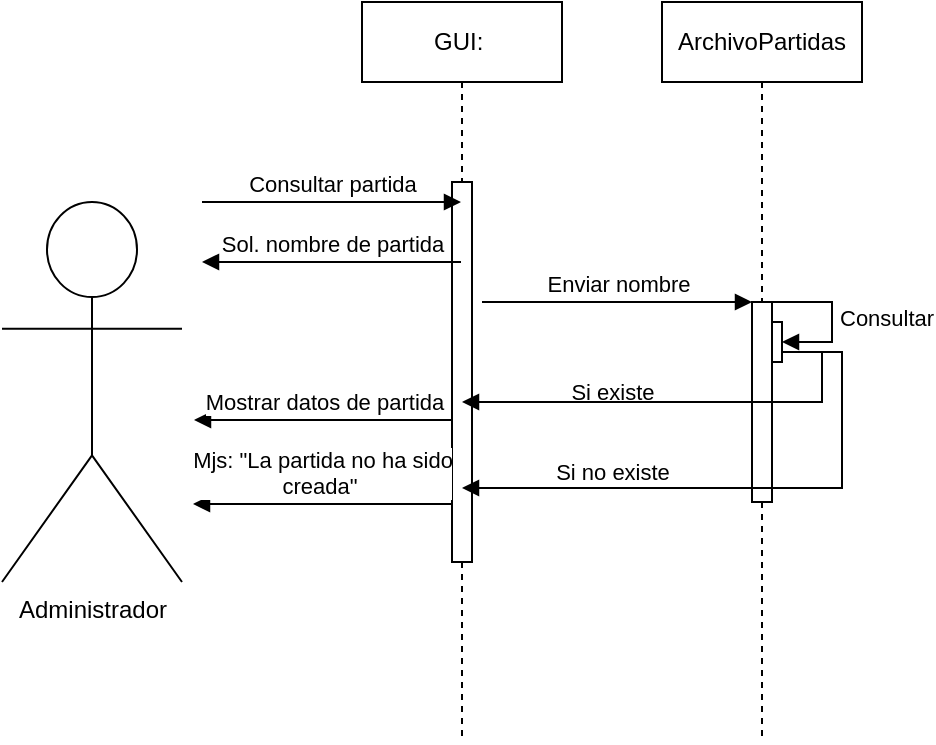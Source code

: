<mxfile version="20.8.16" type="device" pages="7"><diagram id="Clo9mSddpGwU2wwYOKJz" name="Visualizar Estadistica de Partidas - Secuencia"><mxGraphModel dx="1104" dy="526" grid="1" gridSize="10" guides="1" tooltips="1" connect="1" arrows="1" fold="1" page="1" pageScale="1" pageWidth="500" pageHeight="500" math="0" shadow="0"><root><mxCell id="0"/><mxCell id="1" parent="0"/><mxCell id="7xSINCxkCGLBKef6Iald-1" value="Administrador" style="shape=umlActor;verticalLabelPosition=bottom;verticalAlign=top;html=1;outlineConnect=0;" parent="1" vertex="1"><mxGeometry x="20" y="140" width="90" height="190" as="geometry"/></mxCell><mxCell id="7xSINCxkCGLBKef6Iald-3" value="ArchivoPartidas" style="shape=umlLifeline;perimeter=lifelinePerimeter;whiteSpace=wrap;html=1;container=1;collapsible=0;recursiveResize=0;outlineConnect=0;" parent="1" vertex="1"><mxGeometry x="350" y="40" width="100" height="370" as="geometry"/></mxCell><mxCell id="-cNBJDUmY8PVc54I6YB3-1" value="" style="html=1;points=[];perimeter=orthogonalPerimeter;" parent="7xSINCxkCGLBKef6Iald-3" vertex="1"><mxGeometry x="45" y="150" width="10" height="100" as="geometry"/></mxCell><mxCell id="-cNBJDUmY8PVc54I6YB3-2" value="Enviar nombre" style="html=1;verticalAlign=bottom;endArrow=block;entryX=0;entryY=0;rounded=0;" parent="7xSINCxkCGLBKef6Iald-3" target="-cNBJDUmY8PVc54I6YB3-1" edge="1"><mxGeometry relative="1" as="geometry"><mxPoint x="-90" y="150" as="sourcePoint"/></mxGeometry></mxCell><mxCell id="-cNBJDUmY8PVc54I6YB3-6" value="Consultar" style="edgeStyle=orthogonalEdgeStyle;html=1;align=left;spacingLeft=2;endArrow=block;rounded=0;entryX=1;entryY=0;" parent="7xSINCxkCGLBKef6Iald-3" edge="1"><mxGeometry relative="1" as="geometry"><mxPoint x="55" y="150.0" as="sourcePoint"/><Array as="points"><mxPoint x="85" y="150"/></Array><mxPoint x="60" y="170.0" as="targetPoint"/></mxGeometry></mxCell><mxCell id="-cNBJDUmY8PVc54I6YB3-13" value="" style="rounded=0;whiteSpace=wrap;html=1;" parent="7xSINCxkCGLBKef6Iald-3" vertex="1"><mxGeometry x="55" y="160" width="5" height="20" as="geometry"/></mxCell><mxCell id="7xSINCxkCGLBKef6Iald-4" value="GUI:&amp;nbsp;" style="shape=umlLifeline;perimeter=lifelinePerimeter;whiteSpace=wrap;html=1;container=1;collapsible=0;recursiveResize=0;outlineConnect=0;" parent="1" vertex="1"><mxGeometry x="200" y="40" width="100" height="370" as="geometry"/></mxCell><mxCell id="-cNBJDUmY8PVc54I6YB3-18" value="" style="html=1;points=[];perimeter=orthogonalPerimeter;" parent="7xSINCxkCGLBKef6Iald-4" vertex="1"><mxGeometry x="45" y="90" width="10" height="190" as="geometry"/></mxCell><mxCell id="-cNBJDUmY8PVc54I6YB3-24" value="Mjs: &quot;La partida no ha sido &lt;br&gt;creada&quot;&amp;nbsp;" style="html=1;verticalAlign=bottom;endArrow=block;rounded=0;" parent="7xSINCxkCGLBKef6Iald-4" edge="1"><mxGeometry width="80" relative="1" as="geometry"><mxPoint x="45" y="251" as="sourcePoint"/><mxPoint x="-84.5" y="251" as="targetPoint"/></mxGeometry></mxCell><mxCell id="-cNBJDUmY8PVc54I6YB3-19" value="Consultar partida" style="html=1;verticalAlign=bottom;endArrow=block;rounded=0;" parent="1" target="7xSINCxkCGLBKef6Iald-4" edge="1"><mxGeometry width="80" relative="1" as="geometry"><mxPoint x="120" y="140" as="sourcePoint"/><mxPoint x="300" y="190" as="targetPoint"/></mxGeometry></mxCell><mxCell id="-cNBJDUmY8PVc54I6YB3-21" value="Sol. nombre de partida" style="html=1;verticalAlign=bottom;endArrow=block;rounded=0;" parent="1" source="7xSINCxkCGLBKef6Iald-4" edge="1"><mxGeometry width="80" relative="1" as="geometry"><mxPoint x="150" y="210" as="sourcePoint"/><mxPoint x="120" y="170" as="targetPoint"/></mxGeometry></mxCell><mxCell id="-cNBJDUmY8PVc54I6YB3-25" value="Mostrar datos de partida" style="html=1;verticalAlign=bottom;endArrow=block;rounded=0;" parent="1" edge="1"><mxGeometry width="80" relative="1" as="geometry"><mxPoint x="245.5" y="249" as="sourcePoint"/><mxPoint x="116" y="249" as="targetPoint"/></mxGeometry></mxCell><mxCell id="-cNBJDUmY8PVc54I6YB3-22" value="" style="edgeStyle=orthogonalEdgeStyle;html=1;align=left;spacingLeft=2;endArrow=block;rounded=0;exitX=1;exitY=0.75;exitDx=0;exitDy=0;" parent="1" source="-cNBJDUmY8PVc54I6YB3-13" target="7xSINCxkCGLBKef6Iald-4" edge="1"><mxGeometry relative="1" as="geometry"><mxPoint x="415" y="260.0" as="sourcePoint"/><Array as="points"><mxPoint x="430" y="215"/><mxPoint x="430" y="240"/></Array><mxPoint x="220" y="240" as="targetPoint"/></mxGeometry></mxCell><mxCell id="-cNBJDUmY8PVc54I6YB3-23" value="" style="edgeStyle=orthogonalEdgeStyle;html=1;align=left;spacingLeft=2;endArrow=block;rounded=0;exitX=1;exitY=0.75;exitDx=0;exitDy=0;" parent="1" source="-cNBJDUmY8PVc54I6YB3-13" target="7xSINCxkCGLBKef6Iald-4" edge="1"><mxGeometry relative="1" as="geometry"><mxPoint x="420" y="225" as="sourcePoint"/><Array as="points"><mxPoint x="440" y="215"/><mxPoint x="440" y="283"/></Array><mxPoint x="414.61" y="249.7" as="targetPoint"/></mxGeometry></mxCell><mxCell id="r8a2EO2EG6u84M7haPIO-1" value="Si existe" style="text;html=1;align=center;verticalAlign=middle;resizable=0;points=[];autosize=1;strokeColor=none;fillColor=none;fontSize=11;" parent="1" vertex="1"><mxGeometry x="290" y="220" width="70" height="30" as="geometry"/></mxCell><mxCell id="r8a2EO2EG6u84M7haPIO-2" value="Si no existe" style="text;html=1;align=center;verticalAlign=middle;resizable=0;points=[];autosize=1;strokeColor=none;fillColor=none;fontSize=11;" parent="1" vertex="1"><mxGeometry x="285" y="260" width="80" height="30" as="geometry"/></mxCell></root></mxGraphModel></diagram><diagram name="Modificar Partida - Secuencia" id="erJST274RtpUXI_EBcGN"><mxGraphModel dx="1316" dy="560" grid="1" gridSize="10" guides="1" tooltips="1" connect="1" arrows="1" fold="1" page="1" pageScale="1" pageWidth="600" pageHeight="900" math="0" shadow="0"><root><mxCell id="g8kBheFQq-I0m1VPqzyM-0"/><mxCell id="g8kBheFQq-I0m1VPqzyM-1" parent="g8kBheFQq-I0m1VPqzyM-0"/><mxCell id="kr9YM4RHfHnG5RFRe6Sm-21" value="" style="html=1;verticalAlign=bottom;endArrow=block;rounded=0;" parent="g8kBheFQq-I0m1VPqzyM-1" edge="1"><mxGeometry width="80" relative="1" as="geometry"><mxPoint x="249.5" y="489.49" as="sourcePoint"/><mxPoint x="120" y="489.49" as="targetPoint"/></mxGeometry></mxCell><mxCell id="N5EWVDefDgc9QIVaY4-y-0" value="Administrador" style="shape=umlActor;verticalLabelPosition=bottom;verticalAlign=top;html=1;outlineConnect=0;" parent="g8kBheFQq-I0m1VPqzyM-1" vertex="1"><mxGeometry x="20" y="140" width="90" height="190" as="geometry"/></mxCell><mxCell id="N5EWVDefDgc9QIVaY4-y-1" value="PanelJuego" style="shape=umlLifeline;perimeter=lifelinePerimeter;whiteSpace=wrap;html=1;container=1;collapsible=0;recursiveResize=0;outlineConnect=0;" parent="g8kBheFQq-I0m1VPqzyM-1" vertex="1"><mxGeometry x="350" y="40" width="100" height="590" as="geometry"/></mxCell><mxCell id="N5EWVDefDgc9QIVaY4-y-2" value="" style="html=1;points=[];perimeter=orthogonalPerimeter;" parent="N5EWVDefDgc9QIVaY4-y-1" vertex="1"><mxGeometry x="45" y="150" width="10" height="100" as="geometry"/></mxCell><mxCell id="N5EWVDefDgc9QIVaY4-y-3" value="Enviar nombre" style="html=1;verticalAlign=bottom;endArrow=block;entryX=0;entryY=0;rounded=0;" parent="N5EWVDefDgc9QIVaY4-y-1" target="N5EWVDefDgc9QIVaY4-y-2" edge="1"><mxGeometry relative="1" as="geometry"><mxPoint x="-90" y="150" as="sourcePoint"/></mxGeometry></mxCell><mxCell id="N5EWVDefDgc9QIVaY4-y-4" value="Consultar" style="edgeStyle=orthogonalEdgeStyle;html=1;align=left;spacingLeft=2;endArrow=block;rounded=0;entryX=1;entryY=0;" parent="N5EWVDefDgc9QIVaY4-y-1" edge="1"><mxGeometry relative="1" as="geometry"><mxPoint x="55" y="150.0" as="sourcePoint"/><Array as="points"><mxPoint x="85" y="150"/></Array><mxPoint x="60" y="170.0" as="targetPoint"/></mxGeometry></mxCell><mxCell id="N5EWVDefDgc9QIVaY4-y-5" value="" style="rounded=0;whiteSpace=wrap;html=1;" parent="N5EWVDefDgc9QIVaY4-y-1" vertex="1"><mxGeometry x="55" y="160" width="5" height="20" as="geometry"/></mxCell><mxCell id="N5EWVDefDgc9QIVaY4-y-6" value="GUI:&amp;nbsp;" style="shape=umlLifeline;perimeter=lifelinePerimeter;whiteSpace=wrap;html=1;container=1;collapsible=0;recursiveResize=0;outlineConnect=0;" parent="g8kBheFQq-I0m1VPqzyM-1" vertex="1"><mxGeometry x="200" y="40" width="100" height="580" as="geometry"/></mxCell><mxCell id="N5EWVDefDgc9QIVaY4-y-8" value="Mjs: &quot;La partida no se &lt;br&gt;ha creado&quot;&amp;nbsp;" style="html=1;verticalAlign=bottom;endArrow=block;rounded=0;" parent="N5EWVDefDgc9QIVaY4-y-6" edge="1"><mxGeometry width="80" relative="1" as="geometry"><mxPoint x="45" y="251" as="sourcePoint"/><mxPoint x="-84.5" y="251" as="targetPoint"/></mxGeometry></mxCell><mxCell id="N5EWVDefDgc9QIVaY4-y-7" value="" style="html=1;points=[];perimeter=orthogonalPerimeter;" parent="N5EWVDefDgc9QIVaY4-y-6" vertex="1"><mxGeometry x="45" y="180" width="10" height="340" as="geometry"/></mxCell><mxCell id="N5EWVDefDgc9QIVaY4-y-9" value="Consultar partida" style="html=1;verticalAlign=bottom;endArrow=block;rounded=0;" parent="g8kBheFQq-I0m1VPqzyM-1" target="N5EWVDefDgc9QIVaY4-y-6" edge="1"><mxGeometry width="80" relative="1" as="geometry"><mxPoint x="120" y="140" as="sourcePoint"/><mxPoint x="300" y="190" as="targetPoint"/></mxGeometry></mxCell><mxCell id="N5EWVDefDgc9QIVaY4-y-10" value="Sol. nombre de partida" style="html=1;verticalAlign=bottom;endArrow=block;rounded=0;" parent="g8kBheFQq-I0m1VPqzyM-1" source="N5EWVDefDgc9QIVaY4-y-6" edge="1"><mxGeometry width="80" relative="1" as="geometry"><mxPoint x="150" y="210" as="sourcePoint"/><mxPoint x="120" y="170" as="targetPoint"/></mxGeometry></mxCell><mxCell id="N5EWVDefDgc9QIVaY4-y-11" value="Mostrar datos de partida" style="html=1;verticalAlign=bottom;endArrow=block;rounded=0;" parent="g8kBheFQq-I0m1VPqzyM-1" edge="1"><mxGeometry width="80" relative="1" as="geometry"><mxPoint x="245.5" y="249" as="sourcePoint"/><mxPoint x="116" y="249" as="targetPoint"/></mxGeometry></mxCell><mxCell id="N5EWVDefDgc9QIVaY4-y-12" value="" style="edgeStyle=orthogonalEdgeStyle;html=1;align=left;spacingLeft=2;endArrow=block;rounded=0;exitX=1;exitY=0.75;exitDx=0;exitDy=0;" parent="g8kBheFQq-I0m1VPqzyM-1" source="N5EWVDefDgc9QIVaY4-y-5" target="N5EWVDefDgc9QIVaY4-y-6" edge="1"><mxGeometry relative="1" as="geometry"><mxPoint x="415" y="260.0" as="sourcePoint"/><Array as="points"><mxPoint x="430" y="215"/><mxPoint x="430" y="240"/></Array><mxPoint x="220" y="240" as="targetPoint"/></mxGeometry></mxCell><mxCell id="N5EWVDefDgc9QIVaY4-y-13" value="" style="edgeStyle=orthogonalEdgeStyle;html=1;align=left;spacingLeft=2;endArrow=block;rounded=0;exitX=1;exitY=0.75;exitDx=0;exitDy=0;" parent="g8kBheFQq-I0m1VPqzyM-1" source="N5EWVDefDgc9QIVaY4-y-5" target="N5EWVDefDgc9QIVaY4-y-6" edge="1"><mxGeometry relative="1" as="geometry"><mxPoint x="420" y="225" as="sourcePoint"/><Array as="points"><mxPoint x="440" y="215"/><mxPoint x="440" y="283"/></Array><mxPoint x="414.61" y="249.7" as="targetPoint"/></mxGeometry></mxCell><mxCell id="N5EWVDefDgc9QIVaY4-y-14" value="Si existe" style="text;html=1;align=center;verticalAlign=middle;resizable=0;points=[];autosize=1;strokeColor=none;fillColor=none;fontSize=11;" parent="g8kBheFQq-I0m1VPqzyM-1" vertex="1"><mxGeometry x="290" y="220" width="70" height="30" as="geometry"/></mxCell><mxCell id="N5EWVDefDgc9QIVaY4-y-15" value="Si no existe" style="text;html=1;align=center;verticalAlign=middle;resizable=0;points=[];autosize=1;strokeColor=none;fillColor=none;fontSize=11;" parent="g8kBheFQq-I0m1VPqzyM-1" vertex="1"><mxGeometry x="285" y="260" width="80" height="30" as="geometry"/></mxCell><mxCell id="kr9YM4RHfHnG5RFRe6Sm-24" value="" style="html=1;points=[];perimeter=orthogonalPerimeter;" parent="g8kBheFQq-I0m1VPqzyM-1" vertex="1"><mxGeometry x="395.5" y="420" width="10" height="80" as="geometry"/></mxCell><mxCell id="kr9YM4RHfHnG5RFRe6Sm-29" value="Verificar nombre" style="edgeStyle=orthogonalEdgeStyle;html=1;align=left;spacingLeft=2;endArrow=block;rounded=0;entryX=1;entryY=0;" parent="g8kBheFQq-I0m1VPqzyM-1" edge="1"><mxGeometry relative="1" as="geometry"><mxPoint x="405.5" y="430" as="sourcePoint"/><Array as="points"><mxPoint x="435.5" y="430"/></Array><mxPoint x="410.5" y="450" as="targetPoint"/></mxGeometry></mxCell><mxCell id="kr9YM4RHfHnG5RFRe6Sm-30" value="" style="rounded=0;whiteSpace=wrap;html=1;" parent="g8kBheFQq-I0m1VPqzyM-1" vertex="1"><mxGeometry x="405.5" y="440" width="5" height="20" as="geometry"/></mxCell><mxCell id="kr9YM4RHfHnG5RFRe6Sm-31" value="" style="edgeStyle=orthogonalEdgeStyle;html=1;align=left;spacingLeft=2;endArrow=block;rounded=0;exitX=1;exitY=0.75;exitDx=0;exitDy=0;" parent="g8kBheFQq-I0m1VPqzyM-1" edge="1"><mxGeometry relative="1" as="geometry"><mxPoint x="410.5" y="455" as="sourcePoint"/><Array as="points"><mxPoint x="430.5" y="455"/><mxPoint x="430.5" y="480"/></Array><mxPoint x="255.5" y="480" as="targetPoint"/></mxGeometry></mxCell><mxCell id="kr9YM4RHfHnG5RFRe6Sm-33" value="" style="edgeStyle=orthogonalEdgeStyle;html=1;align=left;spacingLeft=2;endArrow=block;rounded=0;exitX=1.204;exitY=0.878;exitDx=0;exitDy=0;exitPerimeter=0;" parent="g8kBheFQq-I0m1VPqzyM-1" target="N5EWVDefDgc9QIVaY4-y-7" edge="1"><mxGeometry relative="1" as="geometry"><mxPoint x="406.54" y="489.24" as="sourcePoint"/><Array as="points"><mxPoint x="430" y="489"/><mxPoint x="430" y="510"/></Array><mxPoint x="254.5" y="522" as="targetPoint"/></mxGeometry></mxCell><mxCell id="kr9YM4RHfHnG5RFRe6Sm-19" value="Sol. nuevo nombre&amp;nbsp;" style="html=1;verticalAlign=bottom;endArrow=block;rounded=0;" parent="g8kBheFQq-I0m1VPqzyM-1" edge="1"><mxGeometry width="80" relative="1" as="geometry"><mxPoint x="245.5" y="390.0" as="sourcePoint"/><mxPoint x="116" y="390.0" as="targetPoint"/></mxGeometry></mxCell><mxCell id="kr9YM4RHfHnG5RFRe6Sm-22" value="Ingresar nuevo nombre" style="html=1;verticalAlign=bottom;endArrow=block;rounded=0;" parent="g8kBheFQq-I0m1VPqzyM-1" edge="1"><mxGeometry x="-0.073" width="80" relative="1" as="geometry"><mxPoint x="118" y="420" as="sourcePoint"/><mxPoint x="247.5" y="420" as="targetPoint"/><mxPoint as="offset"/></mxGeometry></mxCell><mxCell id="kr9YM4RHfHnG5RFRe6Sm-18" value="Sol. modificar nombre" style="html=1;verticalAlign=bottom;endArrow=block;rounded=0;" parent="g8kBheFQq-I0m1VPqzyM-1" edge="1"><mxGeometry x="0.002" width="80" relative="1" as="geometry"><mxPoint x="120.5" y="360" as="sourcePoint"/><mxPoint x="250" y="360" as="targetPoint"/><mxPoint as="offset"/></mxGeometry></mxCell><mxCell id="kr9YM4RHfHnG5RFRe6Sm-23" value="" style="html=1;verticalAlign=bottom;endArrow=block;rounded=0;" parent="g8kBheFQq-I0m1VPqzyM-1" target="kr9YM4RHfHnG5RFRe6Sm-24" edge="1"><mxGeometry x="-0.073" width="80" relative="1" as="geometry"><mxPoint x="253.5" y="430" as="sourcePoint"/><mxPoint x="383" y="430" as="targetPoint"/><mxPoint as="offset"/></mxGeometry></mxCell><mxCell id="kr9YM4RHfHnG5RFRe6Sm-32" value="&lt;font style=&quot;font-size: 11px;&quot;&gt;Si nombre válido&lt;/font&gt;" style="text;html=1;align=center;verticalAlign=middle;resizable=0;points=[];autosize=1;strokeColor=none;fillColor=none;" parent="g8kBheFQq-I0m1VPqzyM-1" vertex="1"><mxGeometry x="425.5" y="453" width="110" height="30" as="geometry"/></mxCell><mxCell id="N5EWVDefDgc9QIVaY4-y-18" value="Nombre modificado" style="text;html=1;align=center;verticalAlign=middle;resizable=0;points=[];autosize=1;strokeColor=none;fillColor=none;fontSize=11;" parent="g8kBheFQq-I0m1VPqzyM-1" vertex="1"><mxGeometry x="265" y="460" width="120" height="30" as="geometry"/></mxCell><mxCell id="N5EWVDefDgc9QIVaY4-y-21" value="Si nombre no valido" style="text;html=1;align=center;verticalAlign=middle;resizable=0;points=[];autosize=1;strokeColor=none;fillColor=none;fontSize=11;" parent="g8kBheFQq-I0m1VPqzyM-1" vertex="1"><mxGeometry x="425.5" y="483" width="120" height="30" as="geometry"/></mxCell><mxCell id="N5EWVDefDgc9QIVaY4-y-22" value="" style="html=1;verticalAlign=bottom;endArrow=block;rounded=0;" parent="g8kBheFQq-I0m1VPqzyM-1" edge="1"><mxGeometry width="80" relative="1" as="geometry"><mxPoint x="245" y="535" as="sourcePoint"/><mxPoint x="120" y="535" as="targetPoint"/></mxGeometry></mxCell><mxCell id="N5EWVDefDgc9QIVaY4-y-23" value="Msj: &quot;El nombre se ha&lt;br&gt;modificado con exito&quot;" style="text;html=1;align=center;verticalAlign=middle;resizable=0;points=[];autosize=1;strokeColor=none;fillColor=none;fontSize=11;" parent="g8kBheFQq-I0m1VPqzyM-1" vertex="1"><mxGeometry x="120" y="453" width="130" height="40" as="geometry"/></mxCell><mxCell id="N5EWVDefDgc9QIVaY4-y-24" value="Msj:&quot;El nombre no &lt;br&gt;es valido&quot;" style="text;html=1;align=center;verticalAlign=middle;resizable=0;points=[];autosize=1;strokeColor=none;fillColor=none;fontSize=11;" parent="g8kBheFQq-I0m1VPqzyM-1" vertex="1"><mxGeometry x="130" y="500" width="110" height="40" as="geometry"/></mxCell></root></mxGraphModel></diagram><diagram id="TBJUGk-ZoCB2jd8oiJkj" name="Eliminar Partida - Secuencia"><mxGraphModel dx="1316" dy="560" grid="1" gridSize="10" guides="1" tooltips="1" connect="1" arrows="1" fold="1" page="1" pageScale="1" pageWidth="600" pageHeight="600" math="0" shadow="0"><root><mxCell id="0"/><mxCell id="1" parent="0"/><mxCell id="9CrRkhcV6ZQQGZMlPmli-1" value="Administrador" style="shape=umlActor;verticalLabelPosition=bottom;verticalAlign=top;html=1;outlineConnect=0;" parent="1" vertex="1"><mxGeometry x="20" y="140" width="90" height="190" as="geometry"/></mxCell><mxCell id="9CrRkhcV6ZQQGZMlPmli-2" value="PanelJuego" style="shape=umlLifeline;perimeter=lifelinePerimeter;whiteSpace=wrap;html=1;container=1;collapsible=0;recursiveResize=0;outlineConnect=0;" parent="1" vertex="1"><mxGeometry x="350" y="40" width="100" height="510" as="geometry"/></mxCell><mxCell id="9CrRkhcV6ZQQGZMlPmli-3" value="" style="html=1;points=[];perimeter=orthogonalPerimeter;" parent="9CrRkhcV6ZQQGZMlPmli-2" vertex="1"><mxGeometry x="45" y="150" width="10" height="100" as="geometry"/></mxCell><mxCell id="9CrRkhcV6ZQQGZMlPmli-4" value="Enviar nombre" style="html=1;verticalAlign=bottom;endArrow=block;entryX=0;entryY=0;rounded=0;" parent="9CrRkhcV6ZQQGZMlPmli-2" target="9CrRkhcV6ZQQGZMlPmli-3" edge="1"><mxGeometry relative="1" as="geometry"><mxPoint x="-90" y="150" as="sourcePoint"/></mxGeometry></mxCell><mxCell id="9CrRkhcV6ZQQGZMlPmli-5" value="Consultar" style="edgeStyle=orthogonalEdgeStyle;html=1;align=left;spacingLeft=2;endArrow=block;rounded=0;entryX=1;entryY=0;" parent="9CrRkhcV6ZQQGZMlPmli-2" edge="1"><mxGeometry relative="1" as="geometry"><mxPoint x="55" y="150.0" as="sourcePoint"/><Array as="points"><mxPoint x="85" y="150"/></Array><mxPoint x="60" y="170.0" as="targetPoint"/></mxGeometry></mxCell><mxCell id="9CrRkhcV6ZQQGZMlPmli-6" value="" style="rounded=0;whiteSpace=wrap;html=1;" parent="9CrRkhcV6ZQQGZMlPmli-2" vertex="1"><mxGeometry x="55" y="160" width="5" height="20" as="geometry"/></mxCell><mxCell id="9CrRkhcV6ZQQGZMlPmli-7" value="GUI:&amp;nbsp;" style="shape=umlLifeline;perimeter=lifelinePerimeter;whiteSpace=wrap;html=1;container=1;collapsible=0;recursiveResize=0;outlineConnect=0;" parent="1" vertex="1"><mxGeometry x="200" y="40" width="100" height="520" as="geometry"/></mxCell><mxCell id="9CrRkhcV6ZQQGZMlPmli-8" value="" style="html=1;points=[];perimeter=orthogonalPerimeter;" parent="9CrRkhcV6ZQQGZMlPmli-7" vertex="1"><mxGeometry x="45" y="90" width="10" height="410" as="geometry"/></mxCell><mxCell id="9CrRkhcV6ZQQGZMlPmli-9" value="Mjs: &quot;La partida no se &lt;br&gt;ha creado&quot;&amp;nbsp;" style="html=1;verticalAlign=bottom;endArrow=block;rounded=0;" parent="9CrRkhcV6ZQQGZMlPmli-7" edge="1"><mxGeometry width="80" relative="1" as="geometry"><mxPoint x="45" y="251" as="sourcePoint"/><mxPoint x="-84.5" y="251" as="targetPoint"/></mxGeometry></mxCell><mxCell id="9CrRkhcV6ZQQGZMlPmli-10" value="Consultar partida" style="html=1;verticalAlign=bottom;endArrow=block;rounded=0;" parent="1" target="9CrRkhcV6ZQQGZMlPmli-7" edge="1"><mxGeometry width="80" relative="1" as="geometry"><mxPoint x="120" y="140" as="sourcePoint"/><mxPoint x="300" y="190" as="targetPoint"/></mxGeometry></mxCell><mxCell id="9CrRkhcV6ZQQGZMlPmli-11" value="Sol. nombre de partida" style="html=1;verticalAlign=bottom;endArrow=block;rounded=0;" parent="1" source="9CrRkhcV6ZQQGZMlPmli-7" edge="1"><mxGeometry width="80" relative="1" as="geometry"><mxPoint x="150" y="210" as="sourcePoint"/><mxPoint x="120" y="170" as="targetPoint"/></mxGeometry></mxCell><mxCell id="9CrRkhcV6ZQQGZMlPmli-12" value="Mostrar datos de partida" style="html=1;verticalAlign=bottom;endArrow=block;rounded=0;" parent="1" edge="1"><mxGeometry width="80" relative="1" as="geometry"><mxPoint x="245.5" y="249" as="sourcePoint"/><mxPoint x="116" y="249" as="targetPoint"/></mxGeometry></mxCell><mxCell id="9CrRkhcV6ZQQGZMlPmli-13" value="" style="edgeStyle=orthogonalEdgeStyle;html=1;align=left;spacingLeft=2;endArrow=block;rounded=0;exitX=1;exitY=0.75;exitDx=0;exitDy=0;" parent="1" source="9CrRkhcV6ZQQGZMlPmli-6" target="9CrRkhcV6ZQQGZMlPmli-7" edge="1"><mxGeometry relative="1" as="geometry"><mxPoint x="415" y="260.0" as="sourcePoint"/><Array as="points"><mxPoint x="430" y="215"/><mxPoint x="430" y="240"/></Array><mxPoint x="220" y="240" as="targetPoint"/></mxGeometry></mxCell><mxCell id="9CrRkhcV6ZQQGZMlPmli-14" value="" style="edgeStyle=orthogonalEdgeStyle;html=1;align=left;spacingLeft=2;endArrow=block;rounded=0;exitX=1;exitY=0.75;exitDx=0;exitDy=0;" parent="1" source="9CrRkhcV6ZQQGZMlPmli-6" target="9CrRkhcV6ZQQGZMlPmli-7" edge="1"><mxGeometry relative="1" as="geometry"><mxPoint x="420" y="225" as="sourcePoint"/><Array as="points"><mxPoint x="440" y="215"/><mxPoint x="440" y="283"/></Array><mxPoint x="414.61" y="249.7" as="targetPoint"/></mxGeometry></mxCell><mxCell id="9CrRkhcV6ZQQGZMlPmli-15" value="Si existe" style="text;html=1;align=center;verticalAlign=middle;resizable=0;points=[];autosize=1;strokeColor=none;fillColor=none;fontSize=11;" parent="1" vertex="1"><mxGeometry x="290" y="220" width="70" height="30" as="geometry"/></mxCell><mxCell id="9CrRkhcV6ZQQGZMlPmli-16" value="Si no existe" style="text;html=1;align=center;verticalAlign=middle;resizable=0;points=[];autosize=1;strokeColor=none;fillColor=none;fontSize=11;" parent="1" vertex="1"><mxGeometry x="285" y="260" width="80" height="30" as="geometry"/></mxCell><mxCell id="4ehRgcHb17NG0wmEhMv6-1" value="" style="html=1;verticalAlign=bottom;endArrow=block;rounded=0;" parent="1" edge="1"><mxGeometry width="80" relative="1" as="geometry"><mxPoint x="245.5" y="513.49" as="sourcePoint"/><mxPoint x="116" y="513.49" as="targetPoint"/></mxGeometry></mxCell><mxCell id="4ehRgcHb17NG0wmEhMv6-2" value="" style="html=1;points=[];perimeter=orthogonalPerimeter;" parent="1" vertex="1"><mxGeometry x="395.5" y="434" width="10" height="80" as="geometry"/></mxCell><mxCell id="4ehRgcHb17NG0wmEhMv6-3" value="Eliminar partida" style="edgeStyle=orthogonalEdgeStyle;html=1;align=left;spacingLeft=2;endArrow=block;rounded=0;entryX=1;entryY=0;" parent="1" edge="1"><mxGeometry relative="1" as="geometry"><mxPoint x="405.5" y="444" as="sourcePoint"/><Array as="points"><mxPoint x="435.5" y="444"/></Array><mxPoint x="410.5" y="464" as="targetPoint"/></mxGeometry></mxCell><mxCell id="4ehRgcHb17NG0wmEhMv6-4" value="" style="rounded=0;whiteSpace=wrap;html=1;" parent="1" vertex="1"><mxGeometry x="405.5" y="454" width="5" height="20" as="geometry"/></mxCell><mxCell id="4ehRgcHb17NG0wmEhMv6-5" value="" style="edgeStyle=orthogonalEdgeStyle;html=1;align=left;spacingLeft=2;endArrow=block;rounded=0;exitX=1;exitY=0.75;exitDx=0;exitDy=0;" parent="1" edge="1"><mxGeometry relative="1" as="geometry"><mxPoint x="410.5" y="469" as="sourcePoint"/><Array as="points"><mxPoint x="430.5" y="469"/><mxPoint x="430.5" y="494"/></Array><mxPoint x="255.5" y="494" as="targetPoint"/></mxGeometry></mxCell><mxCell id="4ehRgcHb17NG0wmEhMv6-7" value="Sol. confirmación&amp;nbsp;&lt;br&gt;eliminar partida" style="html=1;verticalAlign=bottom;endArrow=block;rounded=0;" parent="1" edge="1"><mxGeometry width="80" relative="1" as="geometry"><mxPoint x="245.5" y="398" as="sourcePoint"/><mxPoint x="116" y="398" as="targetPoint"/></mxGeometry></mxCell><mxCell id="4ehRgcHb17NG0wmEhMv6-8" value="Confirmación eliminar&lt;br&gt;partida" style="html=1;verticalAlign=bottom;endArrow=block;rounded=0;" parent="1" edge="1"><mxGeometry x="-0.073" width="80" relative="1" as="geometry"><mxPoint x="118" y="436" as="sourcePoint"/><mxPoint x="247.5" y="436" as="targetPoint"/><mxPoint as="offset"/></mxGeometry></mxCell><mxCell id="4ehRgcHb17NG0wmEhMv6-9" value="Sol. eliminiar partida" style="html=1;verticalAlign=bottom;endArrow=block;rounded=0;" parent="1" edge="1"><mxGeometry x="0.002" width="80" relative="1" as="geometry"><mxPoint x="120.5" y="360" as="sourcePoint"/><mxPoint x="250.0" y="360" as="targetPoint"/><mxPoint as="offset"/></mxGeometry></mxCell><mxCell id="4ehRgcHb17NG0wmEhMv6-10" value="" style="html=1;verticalAlign=bottom;endArrow=block;rounded=0;" parent="1" target="4ehRgcHb17NG0wmEhMv6-2" edge="1"><mxGeometry x="-0.073" width="80" relative="1" as="geometry"><mxPoint x="253.5" y="444" as="sourcePoint"/><mxPoint x="383" y="444" as="targetPoint"/><mxPoint as="offset"/></mxGeometry></mxCell><mxCell id="4ehRgcHb17NG0wmEhMv6-12" value="Partida eliminar&amp;nbsp;" style="text;html=1;align=center;verticalAlign=middle;resizable=0;points=[];autosize=1;strokeColor=none;fillColor=none;fontSize=11;" parent="1" vertex="1"><mxGeometry x="275" y="474" width="100" height="30" as="geometry"/></mxCell><mxCell id="4ehRgcHb17NG0wmEhMv6-15" value="Msj: &quot;La partida se ha&lt;br&gt;eliminado con exito&quot;" style="text;html=1;align=center;verticalAlign=middle;resizable=0;points=[];autosize=1;strokeColor=none;fillColor=none;fontSize=11;" parent="1" vertex="1"><mxGeometry x="120" y="474" width="130" height="40" as="geometry"/></mxCell></root></mxGraphModel></diagram><diagram id="GJkwVecP-8gy4_OlrVhg" name="Crear Partida / Iniciar Partida - Secuencia"><mxGraphModel dx="1227" dy="584" grid="1" gridSize="10" guides="1" tooltips="1" connect="1" arrows="1" fold="1" page="1" pageScale="1" pageWidth="600" pageHeight="900" math="0" shadow="0"><root><mxCell id="0"/><mxCell id="1" parent="0"/><mxCell id="ZW1Kkz-ST6kuXSMf8jI7-1" value="Administrador" style="shape=umlActor;verticalLabelPosition=bottom;verticalAlign=top;html=1;outlineConnect=0;" parent="1" vertex="1"><mxGeometry x="20" y="140" width="90" height="190" as="geometry"/></mxCell><mxCell id="ZW1Kkz-ST6kuXSMf8jI7-2" value="PanelJuego" style="shape=umlLifeline;perimeter=lifelinePerimeter;whiteSpace=wrap;html=1;container=1;collapsible=0;recursiveResize=0;outlineConnect=0;" parent="1" vertex="1"><mxGeometry x="360" y="40" width="100" height="820" as="geometry"/></mxCell><mxCell id="ZW1Kkz-ST6kuXSMf8jI7-3" value="" style="html=1;points=[];perimeter=orthogonalPerimeter;" parent="ZW1Kkz-ST6kuXSMf8jI7-2" vertex="1"><mxGeometry x="45" y="380" width="10" height="170" as="geometry"/></mxCell><mxCell id="ZW1Kkz-ST6kuXSMf8jI7-7" value="GUI:&amp;nbsp;" style="shape=umlLifeline;perimeter=lifelinePerimeter;whiteSpace=wrap;html=1;container=1;collapsible=0;recursiveResize=0;outlineConnect=0;" parent="1" vertex="1"><mxGeometry x="200" y="40" width="100" height="810" as="geometry"/></mxCell><mxCell id="ZW1Kkz-ST6kuXSMf8jI7-8" value="" style="html=1;points=[];perimeter=orthogonalPerimeter;" parent="ZW1Kkz-ST6kuXSMf8jI7-7" vertex="1"><mxGeometry x="45" y="90" width="10" height="450" as="geometry"/></mxCell><mxCell id="zFu-T3tsD5e9dorHpDJ6-5" value="Sol. Iniciar servidor" style="html=1;verticalAlign=bottom;endArrow=block;rounded=0;fontSize=11;" parent="ZW1Kkz-ST6kuXSMf8jI7-7" edge="1"><mxGeometry width="80" relative="1" as="geometry"><mxPoint x="-77" y="122" as="sourcePoint"/><mxPoint x="48" y="122" as="targetPoint"/></mxGeometry></mxCell><mxCell id="zFu-T3tsD5e9dorHpDJ6-6" value="" style="html=1;verticalAlign=bottom;endArrow=block;rounded=0;fontSize=11;" parent="ZW1Kkz-ST6kuXSMf8jI7-7" edge="1" target="ZW1Kkz-ST6kuXSMf8jI7-18"><mxGeometry width="80" relative="1" as="geometry"><mxPoint x="55" y="131.0" as="sourcePoint"/><mxPoint x="770" y="128" as="targetPoint"/></mxGeometry></mxCell><mxCell id="IpfQ_yGYcnyMRdpve8Ye-3" value="Mjs: &quot;Servidor creado&quot;" style="html=1;verticalAlign=bottom;endArrow=block;rounded=0;fontSize=11;" parent="ZW1Kkz-ST6kuXSMf8jI7-7" edge="1"><mxGeometry width="80" relative="1" as="geometry"><mxPoint x="45.0" y="177.8" as="sourcePoint"/><mxPoint x="-80" y="178" as="targetPoint"/></mxGeometry></mxCell><mxCell id="IpfQ_yGYcnyMRdpve8Ye-6" value="Mostrar Dirección IP y&lt;br&gt;puerto del servirdor" style="html=1;verticalAlign=bottom;endArrow=block;rounded=0;fontSize=11;" parent="ZW1Kkz-ST6kuXSMf8jI7-7" edge="1"><mxGeometry width="80" relative="1" as="geometry"><mxPoint x="45" y="223.0" as="sourcePoint"/><mxPoint x="-80" y="223.2" as="targetPoint"/></mxGeometry></mxCell><mxCell id="IpfQ_yGYcnyMRdpve8Ye-22" value="Msj: &quot;Jugador conectado&quot;" style="html=1;verticalAlign=bottom;endArrow=block;rounded=0;fontSize=11;" parent="ZW1Kkz-ST6kuXSMf8jI7-7" edge="1"><mxGeometry x="0.2" y="-10" width="80" relative="1" as="geometry"><mxPoint x="45" y="333" as="sourcePoint"/><mxPoint x="-80" y="333.2" as="targetPoint"/><mxPoint as="offset"/></mxGeometry></mxCell><mxCell id="IpfQ_yGYcnyMRdpve8Ye-23" value="Sol. Iniciar partida" style="html=1;verticalAlign=bottom;endArrow=block;rounded=0;fontSize=11;" parent="ZW1Kkz-ST6kuXSMf8jI7-7" edge="1"><mxGeometry width="80" relative="1" as="geometry"><mxPoint x="-80" y="385" as="sourcePoint"/><mxPoint x="45" y="385" as="targetPoint"/></mxGeometry></mxCell><mxCell id="IpfQ_yGYcnyMRdpve8Ye-24" value="Iniciar partida" style="html=1;verticalAlign=bottom;endArrow=block;rounded=0;fontSize=11;" parent="ZW1Kkz-ST6kuXSMf8jI7-7" edge="1" target="E7ai1kbA8oKt-Gu2S5X2-3"><mxGeometry width="80" relative="1" as="geometry"><mxPoint x="55" y="398" as="sourcePoint"/><mxPoint x="209.5" y="398" as="targetPoint"/></mxGeometry></mxCell><mxCell id="0bwy8Kl3YN36xJOrKGLO-2" value="Mostrar partida" style="html=1;verticalAlign=bottom;endArrow=block;rounded=0;fontSize=11;" parent="ZW1Kkz-ST6kuXSMf8jI7-7" edge="1"><mxGeometry width="80" relative="1" as="geometry"><mxPoint x="45.0" y="523" as="sourcePoint"/><mxPoint x="-110" y="523" as="targetPoint"/></mxGeometry></mxCell><mxCell id="ZW1Kkz-ST6kuXSMf8jI7-18" value="Servidor" style="shape=umlLifeline;perimeter=lifelinePerimeter;whiteSpace=wrap;html=1;container=1;collapsible=0;recursiveResize=0;outlineConnect=0;fontSize=11;" parent="1" vertex="1"><mxGeometry x="825" y="40" width="100" height="820" as="geometry"/></mxCell><mxCell id="ZW1Kkz-ST6kuXSMf8jI7-19" value="" style="html=1;points=[];perimeter=orthogonalPerimeter;fontSize=11;" parent="ZW1Kkz-ST6kuXSMf8jI7-18" vertex="1"><mxGeometry x="45" y="113" width="10" height="450" as="geometry"/></mxCell><mxCell id="zFu-T3tsD5e9dorHpDJ6-7" value="" style="edgeStyle=orthogonalEdgeStyle;html=1;align=left;spacingLeft=2;endArrow=block;rounded=0;entryX=1;entryY=0;" parent="ZW1Kkz-ST6kuXSMf8jI7-18" edge="1"><mxGeometry relative="1" as="geometry"><mxPoint x="55" y="123.0" as="sourcePoint"/><Array as="points"><mxPoint x="85" y="123"/></Array><mxPoint x="60" y="143.0" as="targetPoint"/></mxGeometry></mxCell><mxCell id="zFu-T3tsD5e9dorHpDJ6-8" value="" style="rounded=0;whiteSpace=wrap;html=1;" parent="ZW1Kkz-ST6kuXSMf8jI7-18" vertex="1"><mxGeometry x="55" y="133" width="5" height="20" as="geometry"/></mxCell><mxCell id="IpfQ_yGYcnyMRdpve8Ye-15" value="Mostrar IP y puerto del servidor" style="html=1;verticalAlign=bottom;endArrow=block;rounded=0;fontSize=11;" parent="ZW1Kkz-ST6kuXSMf8jI7-18" edge="1"><mxGeometry width="80" relative="1" as="geometry"><mxPoint x="-705" y="263" as="sourcePoint"/><mxPoint x="209.5" y="263" as="targetPoint"/></mxGeometry></mxCell><mxCell id="IpfQ_yGYcnyMRdpve8Ye-25" value="" style="html=1;verticalAlign=bottom;endArrow=block;rounded=0;fontSize=11;" parent="ZW1Kkz-ST6kuXSMf8jI7-18" edge="1" source="E7ai1kbA8oKt-Gu2S5X2-4"><mxGeometry width="80" relative="1" as="geometry"><mxPoint x="-216.676" y="407" as="sourcePoint"/><mxPoint x="49.5" y="407" as="targetPoint"/></mxGeometry></mxCell><mxCell id="IpfQ_yGYcnyMRdpve8Ye-39" value="Jugadores listos" style="html=1;verticalAlign=bottom;endArrow=block;rounded=0;fontSize=11;" parent="ZW1Kkz-ST6kuXSMf8jI7-18" target="ZW1Kkz-ST6kuXSMf8jI7-8" edge="1"><mxGeometry width="80" relative="1" as="geometry"><mxPoint x="205" y="498" as="sourcePoint"/><mxPoint x="-100" y="498" as="targetPoint"/></mxGeometry></mxCell><mxCell id="ZW1Kkz-ST6kuXSMf8jI7-20" value="Jugador" style="shape=umlLifeline;perimeter=lifelinePerimeter;whiteSpace=wrap;html=1;container=1;collapsible=0;recursiveResize=0;outlineConnect=0;fontSize=11;" parent="1" vertex="1"><mxGeometry x="985" y="40" width="100" height="820" as="geometry"/></mxCell><mxCell id="IpfQ_yGYcnyMRdpve8Ye-2" value="" style="html=1;points=[];perimeter=orthogonalPerimeter;fontSize=11;" parent="ZW1Kkz-ST6kuXSMf8jI7-20" vertex="1"><mxGeometry x="45" y="253" width="10" height="80" as="geometry"/></mxCell><mxCell id="IpfQ_yGYcnyMRdpve8Ye-26" value="" style="html=1;verticalAlign=bottom;endArrow=block;rounded=0;fontSize=11;" parent="ZW1Kkz-ST6kuXSMf8jI7-20" target="IpfQ_yGYcnyMRdpve8Ye-27" edge="1"><mxGeometry width="80" relative="1" as="geometry"><mxPoint x="-105" y="418" as="sourcePoint"/><mxPoint x="140" y="418" as="targetPoint"/></mxGeometry></mxCell><mxCell id="IpfQ_yGYcnyMRdpve8Ye-34" value="" style="html=1;points=[];perimeter=orthogonalPerimeter;fontSize=11;" parent="ZW1Kkz-ST6kuXSMf8jI7-20" vertex="1"><mxGeometry x="45" y="463" width="10" height="80" as="geometry"/></mxCell><mxCell id="IpfQ_yGYcnyMRdpve8Ye-36" value="" style="edgeStyle=orthogonalEdgeStyle;html=1;align=left;spacingLeft=2;endArrow=block;rounded=0;entryX=1;entryY=0;" parent="ZW1Kkz-ST6kuXSMf8jI7-20" edge="1"><mxGeometry relative="1" as="geometry"><mxPoint x="55" y="473" as="sourcePoint"/><Array as="points"><mxPoint x="85" y="473"/></Array><mxPoint x="60" y="493" as="targetPoint"/></mxGeometry></mxCell><mxCell id="IpfQ_yGYcnyMRdpve8Ye-37" value="" style="rounded=0;whiteSpace=wrap;html=1;" parent="ZW1Kkz-ST6kuXSMf8jI7-20" vertex="1"><mxGeometry x="55" y="483" width="5" height="20" as="geometry"/></mxCell><mxCell id="zFu-T3tsD5e9dorHpDJ6-10" value="Crear servidor" style="text;html=1;align=center;verticalAlign=middle;resizable=0;points=[];autosize=1;strokeColor=none;fillColor=none;fontSize=11;" parent="1" vertex="1"><mxGeometry x="905" y="156" width="90" height="30" as="geometry"/></mxCell><mxCell id="IpfQ_yGYcnyMRdpve8Ye-1" value="Dirección IP y puerto" style="html=1;verticalAlign=bottom;endArrow=block;rounded=0;fontSize=11;" parent="1" edge="1" source="ZW1Kkz-ST6kuXSMf8jI7-18"><mxGeometry width="80" relative="1" as="geometry"><mxPoint x="555.31" y="201.14" as="sourcePoint"/><mxPoint x="255.0" y="201.14" as="targetPoint"/></mxGeometry></mxCell><mxCell id="IpfQ_yGYcnyMRdpve8Ye-12" value="Paquete" style="shape=umlLifeline;perimeter=lifelinePerimeter;whiteSpace=wrap;html=1;container=1;collapsible=0;recursiveResize=0;outlineConnect=0;fontSize=11;" parent="1" vertex="1"><mxGeometry x="1145" y="40" width="100" height="820" as="geometry"/></mxCell><mxCell id="IpfQ_yGYcnyMRdpve8Ye-16" value="" style="html=1;points=[];perimeter=orthogonalPerimeter;fontSize=11;" parent="IpfQ_yGYcnyMRdpve8Ye-12" vertex="1"><mxGeometry x="45" y="256" width="10" height="50" as="geometry"/></mxCell><mxCell id="IpfQ_yGYcnyMRdpve8Ye-17" value="" style="edgeStyle=orthogonalEdgeStyle;html=1;align=left;spacingLeft=2;endArrow=block;rounded=0;entryX=1;entryY=0;" parent="IpfQ_yGYcnyMRdpve8Ye-12" edge="1"><mxGeometry relative="1" as="geometry"><mxPoint x="55" y="258" as="sourcePoint"/><Array as="points"><mxPoint x="85" y="258"/></Array><mxPoint x="60" y="278" as="targetPoint"/></mxGeometry></mxCell><mxCell id="IpfQ_yGYcnyMRdpve8Ye-18" value="" style="rounded=0;whiteSpace=wrap;html=1;" parent="IpfQ_yGYcnyMRdpve8Ye-12" vertex="1"><mxGeometry x="55" y="268" width="5" height="20" as="geometry"/></mxCell><mxCell id="IpfQ_yGYcnyMRdpve8Ye-27" value="" style="html=1;points=[];perimeter=orthogonalPerimeter;fontSize=11;" parent="IpfQ_yGYcnyMRdpve8Ye-12" vertex="1"><mxGeometry x="45" y="413" width="10" height="70" as="geometry"/></mxCell><mxCell id="IpfQ_yGYcnyMRdpve8Ye-28" value="" style="edgeStyle=orthogonalEdgeStyle;html=1;align=left;spacingLeft=2;endArrow=block;rounded=0;entryX=1;entryY=0;" parent="IpfQ_yGYcnyMRdpve8Ye-12" edge="1"><mxGeometry relative="1" as="geometry"><mxPoint x="55" y="414" as="sourcePoint"/><Array as="points"><mxPoint x="85" y="414"/></Array><mxPoint x="60" y="434" as="targetPoint"/></mxGeometry></mxCell><mxCell id="IpfQ_yGYcnyMRdpve8Ye-29" value="" style="rounded=0;whiteSpace=wrap;html=1;" parent="IpfQ_yGYcnyMRdpve8Ye-12" vertex="1"><mxGeometry x="55" y="424" width="5" height="20" as="geometry"/></mxCell><mxCell id="IpfQ_yGYcnyMRdpve8Ye-32" value="Paquete iniciar partida" style="html=1;verticalAlign=bottom;endArrow=block;rounded=0;fontSize=11;" parent="IpfQ_yGYcnyMRdpve8Ye-12" target="ZW1Kkz-ST6kuXSMf8jI7-19" edge="1"><mxGeometry width="80" relative="1" as="geometry"><mxPoint x="45" y="444" as="sourcePoint"/><mxPoint x="-105" y="444" as="targetPoint"/></mxGeometry></mxCell><mxCell id="IpfQ_yGYcnyMRdpve8Ye-14" value="Sol. Iniciar servidor" style="html=1;verticalAlign=bottom;endArrow=block;rounded=0;fontSize=11;" parent="1" target="IpfQ_yGYcnyMRdpve8Ye-16" edge="1"><mxGeometry width="80" relative="1" as="geometry"><mxPoint x="1040" y="312.76" as="sourcePoint"/><mxPoint x="1165" y="313" as="targetPoint"/></mxGeometry></mxCell><mxCell id="IpfQ_yGYcnyMRdpve8Ye-19" value="Crear paquete&lt;br&gt;conexión" style="text;html=1;align=center;verticalAlign=middle;resizable=0;points=[];autosize=1;strokeColor=none;fillColor=none;fontSize=11;" parent="1" vertex="1"><mxGeometry x="1235" y="293" width="90" height="40" as="geometry"/></mxCell><mxCell id="IpfQ_yGYcnyMRdpve8Ye-11" value="Paquete conectar" style="html=1;verticalAlign=bottom;endArrow=block;rounded=0;fontSize=11;" parent="1" source="IpfQ_yGYcnyMRdpve8Ye-16" edge="1"><mxGeometry width="80" relative="1" as="geometry"><mxPoint x="1185" y="338" as="sourcePoint"/><mxPoint x="1040" y="338" as="targetPoint"/></mxGeometry></mxCell><mxCell id="IpfQ_yGYcnyMRdpve8Ye-20" value="Enviar Paquete" style="html=1;verticalAlign=bottom;endArrow=block;rounded=0;fontSize=11;" parent="1" target="ZW1Kkz-ST6kuXSMf8jI7-19" edge="1"><mxGeometry width="80" relative="1" as="geometry"><mxPoint x="1029.21" y="353" as="sourcePoint"/><mxPoint x="895" y="353" as="targetPoint"/></mxGeometry></mxCell><mxCell id="IpfQ_yGYcnyMRdpve8Ye-21" value="Paquete recibido" style="html=1;verticalAlign=bottom;endArrow=block;rounded=0;fontSize=11;exitX=-0.033;exitY=0.466;exitDx=0;exitDy=0;exitPerimeter=0;" parent="1" edge="1" source="ZW1Kkz-ST6kuXSMf8jI7-19"><mxGeometry width="80" relative="1" as="geometry"><mxPoint x="969.5" y="362" as="sourcePoint"/><mxPoint x="255" y="362" as="targetPoint"/></mxGeometry></mxCell><mxCell id="IpfQ_yGYcnyMRdpve8Ye-31" value="Crear paquete&lt;br&gt;iniciar partida" style="text;html=1;align=center;verticalAlign=middle;resizable=0;points=[];autosize=1;strokeColor=none;fillColor=none;fontSize=11;" parent="1" vertex="1"><mxGeometry x="1225" y="443" width="90" height="40" as="geometry"/></mxCell><mxCell id="IpfQ_yGYcnyMRdpve8Ye-33" value="Enviar paquete" style="html=1;verticalAlign=bottom;endArrow=block;rounded=0;fontSize=11;" parent="1" edge="1"><mxGeometry width="80" relative="1" as="geometry"><mxPoint x="878" y="518" as="sourcePoint"/><mxPoint x="1030" y="518" as="targetPoint"/></mxGeometry></mxCell><mxCell id="IpfQ_yGYcnyMRdpve8Ye-38" value="Inicar partida" style="text;html=1;align=center;verticalAlign=middle;resizable=0;points=[];autosize=1;strokeColor=none;fillColor=none;fontSize=11;" parent="1" vertex="1"><mxGeometry x="1065" y="508" width="90" height="30" as="geometry"/></mxCell><mxCell id="E7ai1kbA8oKt-Gu2S5X2-1" value="Administrador&lt;br&gt;de Objetos" style="shape=umlLifeline;perimeter=lifelinePerimeter;whiteSpace=wrap;html=1;container=1;collapsible=0;recursiveResize=0;outlineConnect=0;" vertex="1" parent="1"><mxGeometry x="510" y="40" width="100" height="830" as="geometry"/></mxCell><mxCell id="E7ai1kbA8oKt-Gu2S5X2-3" value="Juego" style="shape=umlLifeline;perimeter=lifelinePerimeter;whiteSpace=wrap;html=1;container=1;collapsible=0;recursiveResize=0;outlineConnect=0;" vertex="1" parent="1"><mxGeometry x="654" y="42" width="100" height="778" as="geometry"/></mxCell><mxCell id="E7ai1kbA8oKt-Gu2S5X2-4" value="" style="html=1;points=[];perimeter=orthogonalPerimeter;" vertex="1" parent="E7ai1kbA8oKt-Gu2S5X2-3"><mxGeometry x="45" y="388" width="10" height="170" as="geometry"/></mxCell></root></mxGraphModel></diagram><diagram id="B3owVAL1zv3Gvv41vYPK" name="Mover po el mapa - Secuencia"><mxGraphModel dx="1316" dy="560" grid="1" gridSize="10" guides="1" tooltips="1" connect="1" arrows="1" fold="1" page="1" pageScale="1" pageWidth="600" pageHeight="900" math="0" shadow="0"><root><mxCell id="0"/><mxCell id="1" parent="0"/></root></mxGraphModel></diagram><diagram id="xJyosAyFzuqcQuvXuqi7" name="Jugar partida - secuencia"><mxGraphModel dx="2025" dy="862" grid="1" gridSize="10" guides="1" tooltips="1" connect="1" arrows="1" fold="1" page="1" pageScale="1" pageWidth="600" pageHeight="900" math="0" shadow="0"><root><mxCell id="0"/><mxCell id="1" parent="0"/><mxCell id="ihxcQtgi136RAgQZ9hSp-1" value="Administrador" style="shape=umlActor;verticalLabelPosition=bottom;verticalAlign=top;html=1;outlineConnect=0;" parent="1" vertex="1"><mxGeometry x="20" y="140" width="90" height="190" as="geometry"/></mxCell><mxCell id="ihxcQtgi136RAgQZ9hSp-2" value="PanelJuego" style="shape=umlLifeline;perimeter=lifelinePerimeter;whiteSpace=wrap;html=1;container=1;collapsible=0;recursiveResize=0;outlineConnect=0;" parent="1" vertex="1"><mxGeometry x="360" y="40" width="100" height="820" as="geometry"/></mxCell><mxCell id="ihxcQtgi136RAgQZ9hSp-3" value="" style="html=1;points=[];perimeter=orthogonalPerimeter;" parent="ihxcQtgi136RAgQZ9hSp-2" vertex="1"><mxGeometry x="45" y="380" width="10" height="170" as="geometry"/></mxCell><mxCell id="5BbgNUiwO3hgcr4dcpIz-6" value="" style="html=1;points=[];perimeter=orthogonalPerimeter;" parent="ihxcQtgi136RAgQZ9hSp-2" vertex="1"><mxGeometry x="45" y="100" width="10" height="170" as="geometry"/></mxCell><mxCell id="ihxcQtgi136RAgQZ9hSp-4" value="GUI:&amp;nbsp;" style="shape=umlLifeline;perimeter=lifelinePerimeter;whiteSpace=wrap;html=1;container=1;collapsible=0;recursiveResize=0;outlineConnect=0;" parent="1" vertex="1"><mxGeometry x="200" y="40" width="100" height="810" as="geometry"/></mxCell><mxCell id="ihxcQtgi136RAgQZ9hSp-5" value="" style="html=1;points=[];perimeter=orthogonalPerimeter;" parent="ihxcQtgi136RAgQZ9hSp-4" vertex="1"><mxGeometry x="45" y="90" width="10" height="450" as="geometry"/></mxCell><mxCell id="5BbgNUiwO3hgcr4dcpIz-5" value="Interactura con el juego" style="html=1;verticalAlign=bottom;endArrow=block;rounded=0;fontSize=11;" parent="ihxcQtgi136RAgQZ9hSp-4" edge="1"><mxGeometry width="80" relative="1" as="geometry"><mxPoint x="-79" y="113" as="sourcePoint"/><mxPoint x="46" y="113" as="targetPoint"/></mxGeometry></mxCell><mxCell id="5BbgNUiwO3hgcr4dcpIz-16" value="esperando siguiente&lt;br&gt;interaccion" style="html=1;verticalAlign=bottom;endArrow=block;rounded=0;fontSize=11;" parent="ihxcQtgi136RAgQZ9hSp-4" edge="1"><mxGeometry width="80" relative="1" as="geometry"><mxPoint x="45" y="234.0" as="sourcePoint"/><mxPoint x="-80" y="234.2" as="targetPoint"/></mxGeometry></mxCell><mxCell id="ihxcQtgi136RAgQZ9hSp-14" value="Servidor" style="shape=umlLifeline;perimeter=lifelinePerimeter;whiteSpace=wrap;html=1;container=1;collapsible=0;recursiveResize=0;outlineConnect=0;fontSize=11;" parent="1" vertex="1"><mxGeometry x="510" y="40" width="100" height="820" as="geometry"/></mxCell><mxCell id="ihxcQtgi136RAgQZ9hSp-15" value="" style="html=1;points=[];perimeter=orthogonalPerimeter;fontSize=11;" parent="ihxcQtgi136RAgQZ9hSp-14" vertex="1"><mxGeometry x="45" y="93" width="10" height="450" as="geometry"/></mxCell><mxCell id="5BbgNUiwO3hgcr4dcpIz-8" value="notificamos al servidor" style="html=1;verticalAlign=bottom;endArrow=block;rounded=0;fontSize=11;" parent="ihxcQtgi136RAgQZ9hSp-14" edge="1"><mxGeometry width="80" relative="1" as="geometry"><mxPoint x="-96" y="126.0" as="sourcePoint"/><mxPoint x="50" y="125" as="targetPoint"/></mxGeometry></mxCell><mxCell id="ihxcQtgi136RAgQZ9hSp-21" value="Jugador" style="shape=umlLifeline;perimeter=lifelinePerimeter;whiteSpace=wrap;html=1;container=1;collapsible=0;recursiveResize=0;outlineConnect=0;fontSize=11;" parent="1" vertex="1"><mxGeometry x="670" y="40" width="100" height="820" as="geometry"/></mxCell><mxCell id="ihxcQtgi136RAgQZ9hSp-24" value="" style="html=1;points=[];perimeter=orthogonalPerimeter;fontSize=11;" parent="ihxcQtgi136RAgQZ9hSp-21" vertex="1"><mxGeometry x="45" y="463" width="10" height="80" as="geometry"/></mxCell><mxCell id="5BbgNUiwO3hgcr4dcpIz-12" value="notificamos a los jugadores" style="html=1;verticalAlign=bottom;endArrow=block;rounded=0;fontSize=11;" parent="ihxcQtgi136RAgQZ9hSp-21" target="5BbgNUiwO3hgcr4dcpIz-14" edge="1"><mxGeometry width="80" relative="1" as="geometry"><mxPoint x="-105" y="192.5" as="sourcePoint"/><mxPoint x="-30" y="200" as="targetPoint"/></mxGeometry></mxCell><mxCell id="5BbgNUiwO3hgcr4dcpIz-14" value="" style="html=1;points=[];perimeter=orthogonalPerimeter;" parent="ihxcQtgi136RAgQZ9hSp-21" vertex="1"><mxGeometry x="45" y="183" width="10" height="37" as="geometry"/></mxCell><mxCell id="ihxcQtgi136RAgQZ9hSp-29" value="Paquete" style="shape=umlLifeline;perimeter=lifelinePerimeter;whiteSpace=wrap;html=1;container=1;collapsible=0;recursiveResize=0;outlineConnect=0;fontSize=11;" parent="1" vertex="1"><mxGeometry x="830" y="40" width="100" height="820" as="geometry"/></mxCell><mxCell id="5BbgNUiwO3hgcr4dcpIz-10" value="" style="html=1;points=[];perimeter=orthogonalPerimeter;" parent="ihxcQtgi136RAgQZ9hSp-29" vertex="1"><mxGeometry x="45" y="120" width="10" height="60" as="geometry"/></mxCell><mxCell id="qylX27DPuWf4zH0VXUfi-1" value="" style="edgeStyle=orthogonalEdgeStyle;html=1;align=left;spacingLeft=2;endArrow=block;rounded=0;entryX=1;entryY=0;" parent="ihxcQtgi136RAgQZ9hSp-29" edge="1"><mxGeometry relative="1" as="geometry"><mxPoint x="55" y="120" as="sourcePoint"/><Array as="points"><mxPoint x="85" y="120"/></Array><mxPoint x="60" y="140" as="targetPoint"/></mxGeometry></mxCell><mxCell id="tU9BZREP0LCPJ5YhCo_j-1" value="" style="rounded=0;whiteSpace=wrap;html=1;" parent="ihxcQtgi136RAgQZ9hSp-29" vertex="1"><mxGeometry x="55" y="137" width="5" height="20" as="geometry"/></mxCell><mxCell id="5BbgNUiwO3hgcr4dcpIz-3" value="Sol. Iniciar servidor" style="html=1;verticalAlign=bottom;endArrow=block;rounded=0;fontSize=11;" parent="1" edge="1"><mxGeometry width="80" relative="1" as="geometry"><mxPoint x="33" y="393" as="sourcePoint"/><mxPoint x="158" y="393" as="targetPoint"/></mxGeometry></mxCell><mxCell id="5BbgNUiwO3hgcr4dcpIz-4" value="Mjs: &quot;Servidor creado&quot;" style="html=1;verticalAlign=bottom;endArrow=block;rounded=0;fontSize=11;" parent="1" edge="1"><mxGeometry width="80" relative="1" as="geometry"><mxPoint x="155" y="448.8" as="sourcePoint"/><mxPoint x="30" y="449" as="targetPoint"/></mxGeometry></mxCell><mxCell id="5BbgNUiwO3hgcr4dcpIz-7" value="Interaccion" style="html=1;verticalAlign=bottom;endArrow=block;rounded=0;fontSize=11;entryX=0.041;entryY=0.113;entryDx=0;entryDy=0;entryPerimeter=0;" parent="1" source="ihxcQtgi136RAgQZ9hSp-5" target="5BbgNUiwO3hgcr4dcpIz-6" edge="1"><mxGeometry width="80" relative="1" as="geometry"><mxPoint x="260" y="160" as="sourcePoint"/><mxPoint x="375" y="160.0" as="targetPoint"/></mxGeometry></mxCell><mxCell id="5BbgNUiwO3hgcr4dcpIz-9" value="creamos el paquete" style="html=1;verticalAlign=bottom;endArrow=block;rounded=0;fontSize=11;exitX=0.93;exitY=0.096;exitDx=0;exitDy=0;exitPerimeter=0;" parent="1" source="ihxcQtgi136RAgQZ9hSp-15" target="5BbgNUiwO3hgcr4dcpIz-10" edge="1"><mxGeometry width="80" relative="1" as="geometry"><mxPoint x="570" y="176" as="sourcePoint"/><mxPoint x="860" y="176" as="targetPoint"/></mxGeometry></mxCell><mxCell id="5BbgNUiwO3hgcr4dcpIz-11" value="paquete creado" style="html=1;verticalAlign=bottom;endArrow=block;rounded=0;fontSize=11;entryX=1.005;entryY=0.157;entryDx=0;entryDy=0;entryPerimeter=0;" parent="1" source="5BbgNUiwO3hgcr4dcpIz-10" target="ihxcQtgi136RAgQZ9hSp-15" edge="1"><mxGeometry width="80" relative="1" as="geometry"><mxPoint x="870" y="204" as="sourcePoint"/><mxPoint x="740" y="210.2" as="targetPoint"/><Array as="points"><mxPoint x="870" y="204"/></Array></mxGeometry></mxCell><mxCell id="5BbgNUiwO3hgcr4dcpIz-15" value="" style="html=1;verticalAlign=bottom;endArrow=block;rounded=0;fontSize=11;" parent="1" edge="1"><mxGeometry width="80" relative="1" as="geometry"><mxPoint x="715" y="252.5" as="sourcePoint"/><mxPoint x="255" y="252.5" as="targetPoint"/></mxGeometry></mxCell></root></mxGraphModel></diagram><diagram name="Copia de Jugar partida - secuencia" id="SOK1lUd4hVu8MUjnUlsS"><mxGraphModel dx="1025" dy="443" grid="1" gridSize="10" guides="1" tooltips="1" connect="1" arrows="1" fold="1" page="1" pageScale="1" pageWidth="600" pageHeight="900" math="0" shadow="0"><root><mxCell id="O9cr0iRr-Sk0IemQuWVS-0"/><mxCell id="O9cr0iRr-Sk0IemQuWVS-1" parent="O9cr0iRr-Sk0IemQuWVS-0"/><mxCell id="O9cr0iRr-Sk0IemQuWVS-2" value="Administrador" style="shape=umlActor;verticalLabelPosition=bottom;verticalAlign=top;html=1;outlineConnect=0;" vertex="1" parent="O9cr0iRr-Sk0IemQuWVS-1"><mxGeometry x="20" y="140" width="90" height="190" as="geometry"/></mxCell><mxCell id="O9cr0iRr-Sk0IemQuWVS-3" value="PanelJuego" style="shape=umlLifeline;perimeter=lifelinePerimeter;whiteSpace=wrap;html=1;container=1;collapsible=0;recursiveResize=0;outlineConnect=0;" vertex="1" parent="O9cr0iRr-Sk0IemQuWVS-1"><mxGeometry x="360" y="40" width="100" height="820" as="geometry"/></mxCell><mxCell id="O9cr0iRr-Sk0IemQuWVS-4" value="" style="html=1;points=[];perimeter=orthogonalPerimeter;" vertex="1" parent="O9cr0iRr-Sk0IemQuWVS-3"><mxGeometry x="45" y="380" width="10" height="170" as="geometry"/></mxCell><mxCell id="Yr5r0ovPMT-AsNW1nouw-2" value="" style="html=1;points=[];perimeter=orthogonalPerimeter;fontSize=11;" vertex="1" parent="O9cr0iRr-Sk0IemQuWVS-3"><mxGeometry x="45" y="97" width="10" height="80" as="geometry"/></mxCell><mxCell id="O9cr0iRr-Sk0IemQuWVS-6" value="GUI:&amp;nbsp;" style="shape=umlLifeline;perimeter=lifelinePerimeter;whiteSpace=wrap;html=1;container=1;collapsible=0;recursiveResize=0;outlineConnect=0;" vertex="1" parent="O9cr0iRr-Sk0IemQuWVS-1"><mxGeometry x="200" y="40" width="100" height="810" as="geometry"/></mxCell><mxCell id="O9cr0iRr-Sk0IemQuWVS-7" value="" style="html=1;points=[];perimeter=orthogonalPerimeter;" vertex="1" parent="O9cr0iRr-Sk0IemQuWVS-6"><mxGeometry x="45" y="90" width="10" height="450" as="geometry"/></mxCell><mxCell id="Yr5r0ovPMT-AsNW1nouw-1" value="Notificacion" style="html=1;verticalAlign=bottom;endArrow=block;rounded=0;fontSize=11;" edge="1" parent="O9cr0iRr-Sk0IemQuWVS-6"><mxGeometry width="80" relative="1" as="geometry"><mxPoint x="45" y="221.0" as="sourcePoint"/><mxPoint x="-80" y="221.2" as="targetPoint"/></mxGeometry></mxCell><mxCell id="O9cr0iRr-Sk0IemQuWVS-10" value="Servidor" style="shape=umlLifeline;perimeter=lifelinePerimeter;whiteSpace=wrap;html=1;container=1;collapsible=0;recursiveResize=0;outlineConnect=0;fontSize=11;" vertex="1" parent="O9cr0iRr-Sk0IemQuWVS-1"><mxGeometry x="510" y="40" width="100" height="820" as="geometry"/></mxCell><mxCell id="O9cr0iRr-Sk0IemQuWVS-11" value="" style="html=1;points=[];perimeter=orthogonalPerimeter;fontSize=11;" vertex="1" parent="O9cr0iRr-Sk0IemQuWVS-10"><mxGeometry x="45" y="93" width="10" height="450" as="geometry"/></mxCell><mxCell id="O9cr0iRr-Sk0IemQuWVS-13" value="Jugador" style="shape=umlLifeline;perimeter=lifelinePerimeter;whiteSpace=wrap;html=1;container=1;collapsible=0;recursiveResize=0;outlineConnect=0;fontSize=11;" vertex="1" parent="O9cr0iRr-Sk0IemQuWVS-1"><mxGeometry x="670" y="40" width="100" height="820" as="geometry"/></mxCell><mxCell id="O9cr0iRr-Sk0IemQuWVS-14" value="" style="html=1;points=[];perimeter=orthogonalPerimeter;fontSize=11;" vertex="1" parent="O9cr0iRr-Sk0IemQuWVS-13"><mxGeometry x="45" y="160" width="10" height="80" as="geometry"/></mxCell><mxCell id="ZLC-3ZNDNNhpAXx5nsi1-8" value="" style="edgeStyle=orthogonalEdgeStyle;html=1;align=left;spacingLeft=2;endArrow=block;rounded=0;entryX=1;entryY=0;" edge="1" parent="O9cr0iRr-Sk0IemQuWVS-13"><mxGeometry relative="1" as="geometry"><mxPoint x="55" y="170" as="sourcePoint"/><Array as="points"><mxPoint x="85" y="170"/></Array><mxPoint x="60" y="190" as="targetPoint"/></mxGeometry></mxCell><mxCell id="ZLC-3ZNDNNhpAXx5nsi1-9" value="" style="rounded=0;whiteSpace=wrap;html=1;" vertex="1" parent="O9cr0iRr-Sk0IemQuWVS-13"><mxGeometry x="55" y="187" width="5" height="20" as="geometry"/></mxCell><mxCell id="O9cr0iRr-Sk0IemQuWVS-17" value="Paquete" style="shape=umlLifeline;perimeter=lifelinePerimeter;whiteSpace=wrap;html=1;container=1;collapsible=0;recursiveResize=0;outlineConnect=0;fontSize=11;" vertex="1" parent="O9cr0iRr-Sk0IemQuWVS-1"><mxGeometry x="830" y="40" width="100" height="820" as="geometry"/></mxCell><mxCell id="Yr5r0ovPMT-AsNW1nouw-4" value="" style="html=1;points=[];perimeter=orthogonalPerimeter;fontSize=11;" vertex="1" parent="O9cr0iRr-Sk0IemQuWVS-17"><mxGeometry x="45" y="100" width="10" height="77" as="geometry"/></mxCell><mxCell id="O9cr0iRr-Sk0IemQuWVS-21" value="" style="html=1;verticalAlign=bottom;endArrow=block;rounded=0;fontSize=11;" edge="1" parent="O9cr0iRr-Sk0IemQuWVS-1"><mxGeometry width="80" relative="1" as="geometry"><mxPoint x="33" y="393" as="sourcePoint"/><mxPoint x="158" y="393" as="targetPoint"/></mxGeometry></mxCell><mxCell id="O9cr0iRr-Sk0IemQuWVS-22" value="" style="html=1;verticalAlign=bottom;endArrow=block;rounded=0;fontSize=11;" edge="1" parent="O9cr0iRr-Sk0IemQuWVS-1"><mxGeometry width="80" relative="1" as="geometry"><mxPoint x="155" y="448.8" as="sourcePoint"/><mxPoint x="30" y="449" as="targetPoint"/></mxGeometry></mxCell><mxCell id="Yr5r0ovPMT-AsNW1nouw-0" value="Notificación del juego" style="html=1;verticalAlign=bottom;endArrow=block;rounded=0;fontSize=11;" edge="1" parent="O9cr0iRr-Sk0IemQuWVS-1"><mxGeometry width="80" relative="1" as="geometry"><mxPoint x="555.0" y="251.2" as="sourcePoint"/><mxPoint x="249.833" y="251.2" as="targetPoint"/></mxGeometry></mxCell><mxCell id="Yr5r0ovPMT-AsNW1nouw-3" value="Notificación del juego" style="html=1;verticalAlign=bottom;endArrow=block;rounded=0;fontSize=11;" edge="1" parent="O9cr0iRr-Sk0IemQuWVS-1" target="Yr5r0ovPMT-AsNW1nouw-4"><mxGeometry width="80" relative="1" as="geometry"><mxPoint x="414" y="150" as="sourcePoint"/><mxPoint x="814" y="150" as="targetPoint"/></mxGeometry></mxCell><mxCell id="Yr5r0ovPMT-AsNW1nouw-5" value="Paquete con la notificación" style="html=1;verticalAlign=bottom;endArrow=block;rounded=0;fontSize=11;" edge="1" parent="O9cr0iRr-Sk0IemQuWVS-1"><mxGeometry width="80" relative="1" as="geometry"><mxPoint x="875" y="176.0" as="sourcePoint"/><mxPoint x="565" y="176.0" as="targetPoint"/></mxGeometry></mxCell><mxCell id="ZLC-3ZNDNNhpAXx5nsi1-0" value="" style="edgeStyle=orthogonalEdgeStyle;html=1;align=left;spacingLeft=2;endArrow=block;rounded=0;entryX=1;entryY=0;" edge="1" parent="O9cr0iRr-Sk0IemQuWVS-1"><mxGeometry relative="1" as="geometry"><mxPoint x="885" y="148.0" as="sourcePoint"/><Array as="points"><mxPoint x="915" y="148"/></Array><mxPoint x="890" y="168.0" as="targetPoint"/></mxGeometry></mxCell><mxCell id="ZLC-3ZNDNNhpAXx5nsi1-1" value="" style="rounded=0;whiteSpace=wrap;html=1;" vertex="1" parent="O9cr0iRr-Sk0IemQuWVS-1"><mxGeometry x="885" y="165" width="5" height="20" as="geometry"/></mxCell><mxCell id="ZLC-3ZNDNNhpAXx5nsi1-2" value="" style="edgeStyle=orthogonalEdgeStyle;html=1;align=left;spacingLeft=2;endArrow=block;rounded=0;entryX=1;entryY=0;" edge="1" parent="O9cr0iRr-Sk0IemQuWVS-1"><mxGeometry relative="1" as="geometry"><mxPoint x="70" y="480.0" as="sourcePoint"/><Array as="points"><mxPoint x="100" y="480"/></Array><mxPoint x="75" y="500.0" as="targetPoint"/></mxGeometry></mxCell><mxCell id="ZLC-3ZNDNNhpAXx5nsi1-3" value="" style="rounded=0;whiteSpace=wrap;html=1;" vertex="1" parent="O9cr0iRr-Sk0IemQuWVS-1"><mxGeometry x="70" y="497" width="5" height="20" as="geometry"/></mxCell><mxCell id="ZLC-3ZNDNNhpAXx5nsi1-4" value="Creamos el paquete" style="text;html=1;align=center;verticalAlign=middle;resizable=0;points=[];autosize=1;strokeColor=none;fillColor=none;" vertex="1" parent="O9cr0iRr-Sk0IemQuWVS-1"><mxGeometry x="910" y="140" width="130" height="30" as="geometry"/></mxCell><mxCell id="ZLC-3ZNDNNhpAXx5nsi1-7" value="Paquete" style="html=1;verticalAlign=bottom;endArrow=block;rounded=0;fontSize=11;" edge="1" parent="O9cr0iRr-Sk0IemQuWVS-1" target="O9cr0iRr-Sk0IemQuWVS-13"><mxGeometry width="80" relative="1" as="geometry"><mxPoint x="565" y="208.0" as="sourcePoint"/><mxPoint x="690" y="208.0" as="targetPoint"/></mxGeometry></mxCell><mxCell id="ZLC-3ZNDNNhpAXx5nsi1-10" value="Notificamos a &lt;br&gt;los jugadores" style="text;html=1;align=center;verticalAlign=middle;resizable=0;points=[];autosize=1;strokeColor=none;fillColor=none;" vertex="1" parent="O9cr0iRr-Sk0IemQuWVS-1"><mxGeometry x="750" y="200" width="100" height="40" as="geometry"/></mxCell><mxCell id="ZLC-3ZNDNNhpAXx5nsi1-11" value="" style="html=1;verticalAlign=bottom;endArrow=block;rounded=0;fontSize=11;entryX=1;entryY=0.236;entryDx=0;entryDy=0;entryPerimeter=0;" edge="1" parent="O9cr0iRr-Sk0IemQuWVS-1" target="O9cr0iRr-Sk0IemQuWVS-11"><mxGeometry width="80" relative="1" as="geometry"><mxPoint x="716" y="238.23" as="sourcePoint"/><mxPoint x="591" y="238.43" as="targetPoint"/></mxGeometry></mxCell></root></mxGraphModel></diagram></mxfile>